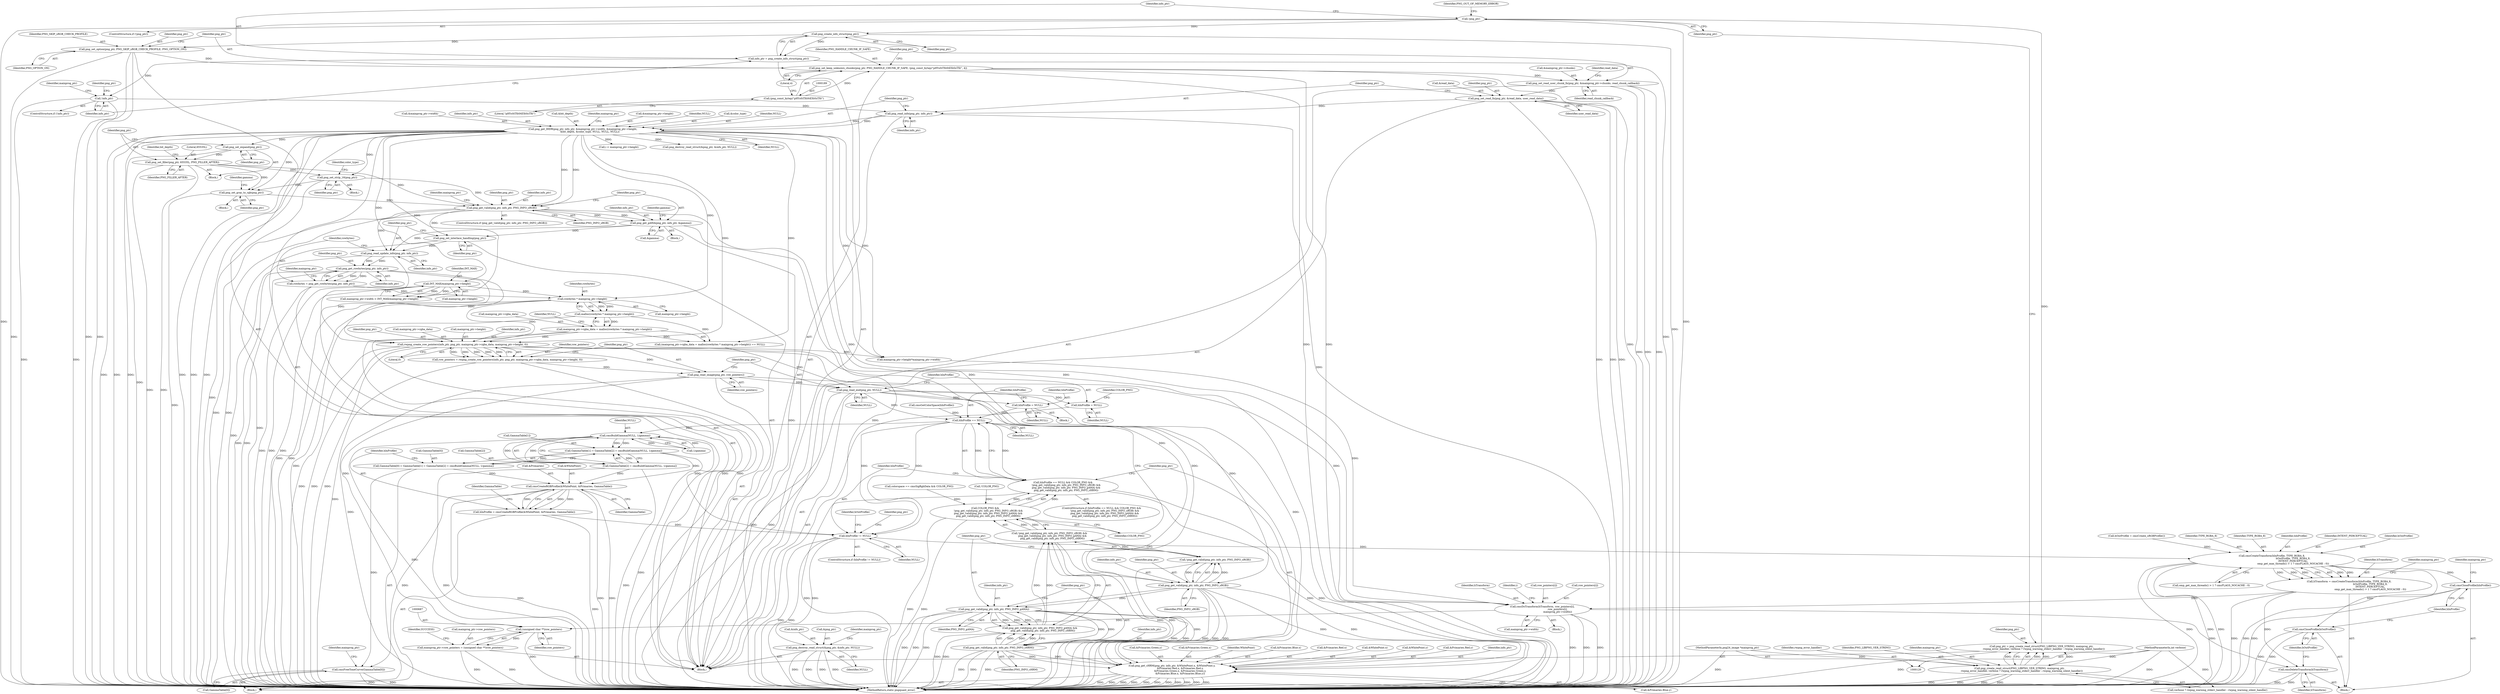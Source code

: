digraph "0_pngquant_b7c217680cda02dddced245d237ebe8c383be285@API" {
"1000392" [label="(Call,png_read_image(png_ptr, row_pointers))"];
"1000382" [label="(Call,rwpng_create_row_pointers(info_ptr, png_ptr, mainprog_ptr->rgba_data, mainprog_ptr->height, 0))"];
"1000351" [label="(Call,png_get_rowbytes(png_ptr, info_ptr))"];
"1000346" [label="(Call,png_read_update_info(png_ptr, info_ptr))"];
"1000344" [label="(Call,png_set_interlace_handling(png_ptr))"];
"1000279" [label="(Call,png_get_valid(png_ptr, info_ptr, PNG_INFO_sRGB))"];
"1000264" [label="(Call,png_set_strip_16(png_ptr))"];
"1000210" [label="(Call,png_get_IHDR(png_ptr, info_ptr, &mainprog_ptr->width, &mainprog_ptr->height,\n                  &bit_depth, &color_type, NULL, NULL, NULL))"];
"1000207" [label="(Call,png_read_info(png_ptr, info_ptr))"];
"1000202" [label="(Call,png_set_read_fn(png_ptr, &read_data, user_read_data))"];
"1000192" [label="(Call,png_set_read_user_chunk_fn(png_ptr, &mainprog_ptr->chunks, read_chunk_callback))"];
"1000185" [label="(Call,png_set_keep_unknown_chunks(png_ptr, PNG_HANDLE_CHUNK_IF_SAFE, (png_const_bytep)\"pHYs\0iTXt\0tEXt\0zTXt\", 4))"];
"1000181" [label="(Call,png_set_option(png_ptr, PNG_SKIP_sRGB_CHECK_PROFILE, PNG_OPTION_ON))"];
"1000154" [label="(Call,png_create_info_struct(png_ptr))"];
"1000147" [label="(Call,!png_ptr)"];
"1000136" [label="(Call,png_ptr = png_create_read_struct(PNG_LIBPNG_VER_STRING, mainprog_ptr,\n      rwpng_error_handler, verbose ? rwpng_warning_stderr_handler : rwpng_warning_silent_handler))"];
"1000138" [label="(Call,png_create_read_struct(PNG_LIBPNG_VER_STRING, mainprog_ptr,\n      rwpng_error_handler, verbose ? rwpng_warning_stderr_handler : rwpng_warning_silent_handler))"];
"1000122" [label="(MethodParameterIn,png24_image *mainprog_ptr)"];
"1000123" [label="(MethodParameterIn,int verbose)"];
"1000188" [label="(Call,(png_const_bytep)\"pHYs\0iTXt\0tEXt\0zTXt\")"];
"1000157" [label="(Call,!info_ptr)"];
"1000152" [label="(Call,info_ptr = png_create_info_struct(png_ptr))"];
"1000255" [label="(Call,png_set_filler(png_ptr, 65535L, PNG_FILLER_AFTER))"];
"1000253" [label="(Call,png_set_expand(png_ptr))"];
"1000272" [label="(Call,png_set_gray_to_rgb(png_ptr))"];
"1000296" [label="(Call,png_get_gAMA(png_ptr, info_ptr, &gamma))"];
"1000356" [label="(Call,mainprog_ptr->rgba_data = malloc(rowbytes * mainprog_ptr->height))"];
"1000360" [label="(Call,malloc(rowbytes * mainprog_ptr->height))"];
"1000361" [label="(Call,rowbytes * mainprog_ptr->height)"];
"1000349" [label="(Call,rowbytes = png_get_rowbytes(png_ptr, info_ptr))"];
"1000233" [label="(Call,INT_MAX/mainprog_ptr->height)"];
"1000380" [label="(Call,row_pointers = rwpng_create_row_pointers(info_ptr, png_ptr, mainprog_ptr->rgba_data, mainprog_ptr->height, 0))"];
"1000395" [label="(Call,png_read_end(png_ptr, NULL))"];
"1000401" [label="(Call,hInProfile = NULL)"];
"1000462" [label="(Call,hInProfile = NULL)"];
"1000467" [label="(Call,hInProfile == NULL)"];
"1000466" [label="(Call,hInProfile == NULL && COLOR_PNG &&\n        !png_get_valid(png_ptr, info_ptr, PNG_INFO_sRGB) &&\n        png_get_valid(png_ptr, info_ptr, PNG_INFO_gAMA) &&\n        png_get_valid(png_ptr, info_ptr, PNG_INFO_cHRM))"];
"1000573" [label="(Call,cmsBuildGamma(NULL, 1/gamma))"];
"1000565" [label="(Call,GammaTable[1] = GammaTable[2] = cmsBuildGamma(NULL, 1/gamma))"];
"1000561" [label="(Call,GammaTable[0] = GammaTable[1] = GammaTable[2] = cmsBuildGamma(NULL, 1/gamma))"];
"1000580" [label="(Call,cmsCreateRGBProfile(&WhitePoint, &Primaries, GammaTable))"];
"1000578" [label="(Call,hInProfile = cmsCreateRGBProfile(&WhitePoint, &Primaries, GammaTable))"];
"1000601" [label="(Call,hInProfile != NULL)"];
"1000612" [label="(Call,cmsCreateTransform(hInProfile, TYPE_RGBA_8,\n                                                      hOutProfile, TYPE_RGBA_8,\n                                                      INTENT_PERCEPTUAL,\n                                                      omp_get_max_threads() > 1 ? cmsFLAGS_NOCACHE : 0))"];
"1000610" [label="(Call,hTransform = cmsCreateTransform(hInProfile, TYPE_RGBA_8,\n                                                      hOutProfile, TYPE_RGBA_8,\n                                                      INTENT_PERCEPTUAL,\n                                                      omp_get_max_threads() > 1 ? cmsFLAGS_NOCACHE : 0))"];
"1000647" [label="(Call,cmsDoTransform(hTransform, row_pointers[i],\n                                       row_pointers[i],\n                                       mainprog_ptr->width))"];
"1000658" [label="(Call,cmsDeleteTransform(hTransform))"];
"1000686" [label="(Call,(unsigned char **)row_pointers)"];
"1000682" [label="(Call,mainprog_ptr->row_pointers = (unsigned char **)row_pointers)"];
"1000660" [label="(Call,cmsCloseProfile(hOutProfile))"];
"1000662" [label="(Call,cmsCloseProfile(hInProfile))"];
"1000669" [label="(Call,png_destroy_read_struct(&png_ptr, &info_ptr, NULL))"];
"1000586" [label="(Call,cmsFreeToneCurve(GammaTable[0]))"];
"1000569" [label="(Call,GammaTable[2] = cmsBuildGamma(NULL, 1/gamma))"];
"1000474" [label="(Call,png_get_valid(png_ptr, info_ptr, PNG_INFO_sRGB))"];
"1000473" [label="(Call,!png_get_valid(png_ptr, info_ptr, PNG_INFO_sRGB))"];
"1000472" [label="(Call,!png_get_valid(png_ptr, info_ptr, PNG_INFO_sRGB) &&\n        png_get_valid(png_ptr, info_ptr, PNG_INFO_gAMA) &&\n        png_get_valid(png_ptr, info_ptr, PNG_INFO_cHRM))"];
"1000470" [label="(Call,COLOR_PNG &&\n        !png_get_valid(png_ptr, info_ptr, PNG_INFO_sRGB) &&\n        png_get_valid(png_ptr, info_ptr, PNG_INFO_gAMA) &&\n        png_get_valid(png_ptr, info_ptr, PNG_INFO_cHRM))"];
"1000479" [label="(Call,png_get_valid(png_ptr, info_ptr, PNG_INFO_gAMA))"];
"1000478" [label="(Call,png_get_valid(png_ptr, info_ptr, PNG_INFO_gAMA) &&\n        png_get_valid(png_ptr, info_ptr, PNG_INFO_cHRM))"];
"1000483" [label="(Call,png_get_valid(png_ptr, info_ptr, PNG_INFO_cHRM))"];
"1000490" [label="(Call,png_get_cHRM(png_ptr, info_ptr, &WhitePoint.x, &WhitePoint.y,\n                     &Primaries.Red.x, &Primaries.Red.y,\n                     &Primaries.Green.x, &Primaries.Green.y,\n                     &Primaries.Blue.x, &Primaries.Blue.y))"];
"1000611" [label="(Identifier,hTransform)"];
"1000263" [label="(Block,)"];
"1000612" [label="(Call,cmsCreateTransform(hInProfile, TYPE_RGBA_8,\n                                                      hOutProfile, TYPE_RGBA_8,\n                                                      INTENT_PERCEPTUAL,\n                                                      omp_get_max_threads() > 1 ? cmsFLAGS_NOCACHE : 0))"];
"1000501" [label="(Call,&Primaries.Red.x)"];
"1000357" [label="(Call,mainprog_ptr->rgba_data)"];
"1000272" [label="(Call,png_set_gray_to_rgb(png_ptr))"];
"1000156" [label="(ControlStructure,if (!info_ptr))"];
"1000191" [label="(Literal,4)"];
"1000478" [label="(Call,png_get_valid(png_ptr, info_ptr, PNG_INFO_gAMA) &&\n        png_get_valid(png_ptr, info_ptr, PNG_INFO_cHRM))"];
"1000393" [label="(Identifier,png_ptr)"];
"1000645" [label="(Identifier,i)"];
"1000384" [label="(Identifier,png_ptr)"];
"1000392" [label="(Call,png_read_image(png_ptr, row_pointers))"];
"1000604" [label="(Block,)"];
"1000655" [label="(Call,mainprog_ptr->width)"];
"1000257" [label="(Literal,65535L)"];
"1000482" [label="(Identifier,PNG_INFO_gAMA)"];
"1000484" [label="(Identifier,png_ptr)"];
"1000686" [label="(Call,(unsigned char **)row_pointers)"];
"1000213" [label="(Call,&mainprog_ptr->width)"];
"1000280" [label="(Identifier,png_ptr)"];
"1000639" [label="(Call,i < mainprog_ptr->height)"];
"1000360" [label="(Call,malloc(rowbytes * mainprog_ptr->height))"];
"1000406" [label="(Identifier,COLOR_PNG)"];
"1000618" [label="(Call,omp_get_max_threads() > 1 ? cmsFLAGS_NOCACHE : 0)"];
"1000490" [label="(Call,png_get_cHRM(png_ptr, info_ptr, &WhitePoint.x, &WhitePoint.y,\n                     &Primaries.Red.x, &Primaries.Red.y,\n                     &Primaries.Green.x, &Primaries.Green.y,\n                     &Primaries.Blue.x, &Primaries.Blue.y))"];
"1000394" [label="(Identifier,row_pointers)"];
"1000682" [label="(Call,mainprog_ptr->row_pointers = (unsigned char **)row_pointers)"];
"1000297" [label="(Identifier,png_ptr)"];
"1000192" [label="(Call,png_set_read_user_chunk_fn(png_ptr, &mainprog_ptr->chunks, read_chunk_callback))"];
"1000229" [label="(Call,mainprog_ptr->width > INT_MAX/mainprog_ptr->height)"];
"1000691" [label="(MethodReturn,static pngquant_error)"];
"1000473" [label="(Call,!png_get_valid(png_ptr, info_ptr, PNG_INFO_sRGB))"];
"1000281" [label="(Identifier,info_ptr)"];
"1000154" [label="(Call,png_create_info_struct(png_ptr))"];
"1000610" [label="(Call,hTransform = cmsCreateTransform(hInProfile, TYPE_RGBA_8,\n                                                      hOutProfile, TYPE_RGBA_8,\n                                                      INTENT_PERCEPTUAL,\n                                                      omp_get_max_threads() > 1 ? cmsFLAGS_NOCACHE : 0))"];
"1000254" [label="(Identifier,png_ptr)"];
"1000345" [label="(Identifier,png_ptr)"];
"1000304" [label="(Identifier,gamma)"];
"1000391" [label="(Literal,0)"];
"1000396" [label="(Identifier,png_ptr)"];
"1000471" [label="(Identifier,COLOR_PNG)"];
"1000282" [label="(Identifier,PNG_INFO_sRGB)"];
"1000239" [label="(Call,png_destroy_read_struct(&png_ptr, &info_ptr, NULL))"];
"1000366" [label="(Identifier,NULL)"];
"1000278" [label="(ControlStructure,if (png_get_valid(png_ptr, info_ptr, PNG_INFO_sRGB)))"];
"1000614" [label="(Identifier,TYPE_RGBA_8)"];
"1000469" [label="(Identifier,NULL)"];
"1000666" [label="(Identifier,mainprog_ptr)"];
"1000349" [label="(Call,rowbytes = png_get_rowbytes(png_ptr, info_ptr))"];
"1000344" [label="(Call,png_set_interlace_handling(png_ptr))"];
"1000677" [label="(Identifier,mainprog_ptr)"];
"1000587" [label="(Call,GammaTable[0])"];
"1000186" [label="(Identifier,png_ptr)"];
"1000487" [label="(Block,)"];
"1000652" [label="(Call,row_pointers[i])"];
"1000485" [label="(Identifier,info_ptr)"];
"1000463" [label="(Identifier,hInProfile)"];
"1000147" [label="(Call,!png_ptr)"];
"1000663" [label="(Identifier,hInProfile)"];
"1000183" [label="(Identifier,PNG_SKIP_sRGB_CHECK_PROFILE)"];
"1000212" [label="(Identifier,info_ptr)"];
"1000356" [label="(Call,mainprog_ptr->rgba_data = malloc(rowbytes * mainprog_ptr->height))"];
"1000479" [label="(Call,png_get_valid(png_ptr, info_ptr, PNG_INFO_gAMA))"];
"1000380" [label="(Call,row_pointers = rwpng_create_row_pointers(info_ptr, png_ptr, mainprog_ptr->rgba_data, mainprog_ptr->height, 0))"];
"1000361" [label="(Call,rowbytes * mainprog_ptr->height)"];
"1000580" [label="(Call,cmsCreateRGBProfile(&WhitePoint, &Primaries, GammaTable))"];
"1000493" [label="(Call,&WhitePoint.x)"];
"1000123" [label="(MethodParameterIn,int verbose)"];
"1000570" [label="(Call,GammaTable[2])"];
"1000531" [label="(Call,&Primaries.Blue.y)"];
"1000185" [label="(Call,png_set_keep_unknown_chunks(png_ptr, PNG_HANDLE_CHUNK_IF_SAFE, (png_const_bytep)\"pHYs\0iTXt\0tEXt\0zTXt\", 4))"];
"1000613" [label="(Identifier,hInProfile)"];
"1000674" [label="(Identifier,NULL)"];
"1000497" [label="(Call,&WhitePoint.y)"];
"1000603" [label="(Identifier,NULL)"];
"1000382" [label="(Call,rwpng_create_row_pointers(info_ptr, png_ptr, mainprog_ptr->rgba_data, mainprog_ptr->height, 0))"];
"1000261" [label="(Identifier,bit_depth)"];
"1000649" [label="(Call,row_pointers[i])"];
"1000475" [label="(Identifier,png_ptr)"];
"1000142" [label="(Call,verbose ? rwpng_warning_stderr_handler : rwpng_warning_silent_handler)"];
"1000286" [label="(Identifier,mainprog_ptr)"];
"1000211" [label="(Identifier,png_ptr)"];
"1000203" [label="(Identifier,png_ptr)"];
"1000148" [label="(Identifier,png_ptr)"];
"1000647" [label="(Call,cmsDoTransform(hTransform, row_pointers[i],\n                                       row_pointers[i],\n                                       mainprog_ptr->width))"];
"1000170" [label="(Identifier,mainprog_ptr)"];
"1000660" [label="(Call,cmsCloseProfile(hOutProfile))"];
"1000140" [label="(Identifier,mainprog_ptr)"];
"1000574" [label="(Identifier,NULL)"];
"1000299" [label="(Call,&gamma)"];
"1000671" [label="(Identifier,png_ptr)"];
"1000464" [label="(Identifier,NULL)"];
"1000468" [label="(Identifier,hInProfile)"];
"1000669" [label="(Call,png_destroy_read_struct(&png_ptr, &info_ptr, NULL))"];
"1000569" [label="(Call,GammaTable[2] = cmsBuildGamma(NULL, 1/gamma))"];
"1000617" [label="(Identifier,INTENT_PERCEPTUAL)"];
"1000363" [label="(Call,mainprog_ptr->height)"];
"1000350" [label="(Identifier,rowbytes)"];
"1000184" [label="(Identifier,PNG_OPTION_ON)"];
"1000385" [label="(Call,mainprog_ptr->rgba_data)"];
"1000190" [label="(Literal,\"pHYs\0iTXt\0tEXt\0zTXt\")"];
"1000182" [label="(Identifier,png_ptr)"];
"1000381" [label="(Identifier,row_pointers)"];
"1000346" [label="(Call,png_read_update_info(png_ptr, info_ptr))"];
"1000141" [label="(Identifier,rwpng_error_handler)"];
"1000588" [label="(Identifier,GammaTable)"];
"1000233" [label="(Call,INT_MAX/mainprog_ptr->height)"];
"1000575" [label="(Call,1/gamma)"];
"1000151" [label="(Identifier,PNG_OUT_OF_MEMORY_ERROR)"];
"1000566" [label="(Call,GammaTable[1])"];
"1000221" [label="(Call,&bit_depth)"];
"1000139" [label="(Identifier,PNG_LIBPNG_VER_STRING)"];
"1000207" [label="(Call,png_read_info(png_ptr, info_ptr))"];
"1000235" [label="(Call,mainprog_ptr->height)"];
"1000421" [label="(Call,cmsGetColorSpace(hInProfile))"];
"1000298" [label="(Identifier,info_ptr)"];
"1000483" [label="(Call,png_get_valid(png_ptr, info_ptr, PNG_INFO_cHRM))"];
"1000231" [label="(Identifier,mainprog_ptr)"];
"1000474" [label="(Call,png_get_valid(png_ptr, info_ptr, PNG_INFO_sRGB))"];
"1000579" [label="(Identifier,hInProfile)"];
"1000662" [label="(Call,cmsCloseProfile(hInProfile))"];
"1000646" [label="(Block,)"];
"1000217" [label="(Call,&mainprog_ptr->height)"];
"1000507" [label="(Call,&Primaries.Red.y)"];
"1000157" [label="(Call,!info_ptr)"];
"1000403" [label="(Identifier,NULL)"];
"1000401" [label="(Call,hInProfile = NULL)"];
"1000138" [label="(Call,png_create_read_struct(PNG_LIBPNG_VER_STRING, mainprog_ptr,\n      rwpng_error_handler, verbose ? rwpng_warning_stderr_handler : rwpng_warning_silent_handler))"];
"1000470" [label="(Call,COLOR_PNG &&\n        !png_get_valid(png_ptr, info_ptr, PNG_INFO_sRGB) &&\n        png_get_valid(png_ptr, info_ptr, PNG_INFO_gAMA) &&\n        png_get_valid(png_ptr, info_ptr, PNG_INFO_cHRM))"];
"1000492" [label="(Identifier,info_ptr)"];
"1000295" [label="(Block,)"];
"1000352" [label="(Identifier,png_ptr)"];
"1000158" [label="(Identifier,info_ptr)"];
"1000615" [label="(Identifier,hOutProfile)"];
"1000225" [label="(Identifier,NULL)"];
"1000187" [label="(Identifier,PNG_HANDLE_CHUNK_IF_SAFE)"];
"1000690" [label="(Identifier,SUCCESS)"];
"1000201" [label="(Identifier,read_data)"];
"1000606" [label="(Call,hOutProfile = cmsCreate_sRGBProfile())"];
"1000688" [label="(Identifier,row_pointers)"];
"1000279" [label="(Call,png_get_valid(png_ptr, info_ptr, PNG_INFO_sRGB))"];
"1000424" [label="(Call,colorspace == cmsSigRgbData && COLOR_PNG)"];
"1000122" [label="(MethodParameterIn,png24_image *mainprog_ptr)"];
"1000481" [label="(Identifier,info_ptr)"];
"1000395" [label="(Call,png_read_end(png_ptr, NULL))"];
"1000565" [label="(Call,GammaTable[1] = GammaTable[2] = cmsBuildGamma(NULL, 1/gamma))"];
"1000628" [label="(Identifier,mainprog_ptr)"];
"1000209" [label="(Identifier,info_ptr)"];
"1000136" [label="(Call,png_ptr = png_create_read_struct(PNG_LIBPNG_VER_STRING, mainprog_ptr,\n      rwpng_error_handler, verbose ? rwpng_warning_stderr_handler : rwpng_warning_silent_handler))"];
"1000256" [label="(Identifier,png_ptr)"];
"1000296" [label="(Call,png_get_gAMA(png_ptr, info_ptr, &gamma))"];
"1000480" [label="(Identifier,png_ptr)"];
"1000648" [label="(Identifier,hTransform)"];
"1000188" [label="(Call,(png_const_bytep)\"pHYs\0iTXt\0tEXt\0zTXt\")"];
"1000358" [label="(Identifier,mainprog_ptr)"];
"1000181" [label="(Call,png_set_option(png_ptr, PNG_SKIP_sRGB_CHECK_PROFILE, PNG_OPTION_ON))"];
"1000264" [label="(Call,png_set_strip_16(png_ptr))"];
"1000348" [label="(Identifier,info_ptr)"];
"1000472" [label="(Call,!png_get_valid(png_ptr, info_ptr, PNG_INFO_sRGB) &&\n        png_get_valid(png_ptr, info_ptr, PNG_INFO_gAMA) &&\n        png_get_valid(png_ptr, info_ptr, PNG_INFO_cHRM))"];
"1000661" [label="(Identifier,hOutProfile)"];
"1000206" [label="(Identifier,user_read_data)"];
"1000585" [label="(Identifier,GammaTable)"];
"1000583" [label="(Call,&Primaries)"];
"1000600" [label="(ControlStructure,if (hInProfile != NULL))"];
"1000466" [label="(Call,hInProfile == NULL && COLOR_PNG &&\n        !png_get_valid(png_ptr, info_ptr, PNG_INFO_sRGB) &&\n        png_get_valid(png_ptr, info_ptr, PNG_INFO_gAMA) &&\n        png_get_valid(png_ptr, info_ptr, PNG_INFO_cHRM))"];
"1000477" [label="(Identifier,PNG_INFO_sRGB)"];
"1000519" [label="(Call,&Primaries.Green.y)"];
"1000467" [label="(Call,hInProfile == NULL)"];
"1000153" [label="(Identifier,info_ptr)"];
"1000626" [label="(Call,mainprog_ptr->height*mainprog_ptr->width)"];
"1000581" [label="(Call,&WhitePoint)"];
"1000223" [label="(Call,&color_type)"];
"1000253" [label="(Call,png_set_expand(png_ptr))"];
"1000586" [label="(Call,cmsFreeToneCurve(GammaTable[0]))"];
"1000513" [label="(Call,&Primaries.Green.x)"];
"1000351" [label="(Call,png_get_rowbytes(png_ptr, info_ptr))"];
"1000137" [label="(Identifier,png_ptr)"];
"1000578" [label="(Call,hInProfile = cmsCreateRGBProfile(&WhitePoint, &Primaries, GammaTable))"];
"1000234" [label="(Identifier,INT_MAX)"];
"1000124" [label="(Block,)"];
"1000202" [label="(Call,png_set_read_fn(png_ptr, &read_data, user_read_data))"];
"1000388" [label="(Call,mainprog_ptr->height)"];
"1000592" [label="(Identifier,mainprog_ptr)"];
"1000476" [label="(Identifier,info_ptr)"];
"1000486" [label="(Identifier,PNG_INFO_cHRM)"];
"1000683" [label="(Call,mainprog_ptr->row_pointers)"];
"1000198" [label="(Identifier,read_chunk_callback)"];
"1000601" [label="(Call,hInProfile != NULL)"];
"1000491" [label="(Identifier,png_ptr)"];
"1000397" [label="(Identifier,NULL)"];
"1000269" [label="(Identifier,color_type)"];
"1000273" [label="(Identifier,png_ptr)"];
"1000146" [label="(ControlStructure,if (!png_ptr))"];
"1000539" [label="(Identifier,WhitePoint)"];
"1000607" [label="(Identifier,hOutProfile)"];
"1000265" [label="(Identifier,png_ptr)"];
"1000162" [label="(Identifier,png_ptr)"];
"1000155" [label="(Identifier,png_ptr)"];
"1000562" [label="(Call,GammaTable[0])"];
"1000194" [label="(Call,&mainprog_ptr->chunks)"];
"1000271" [label="(Block,)"];
"1000465" [label="(ControlStructure,if (hInProfile == NULL && COLOR_PNG &&\n        !png_get_valid(png_ptr, info_ptr, PNG_INFO_sRGB) &&\n        png_get_valid(png_ptr, info_ptr, PNG_INFO_gAMA) &&\n        png_get_valid(png_ptr, info_ptr, PNG_INFO_cHRM)))"];
"1000204" [label="(Call,&read_data)"];
"1000447" [label="(Call,!COLOR_PNG)"];
"1000616" [label="(Identifier,TYPE_RGBA_8)"];
"1000672" [label="(Call,&info_ptr)"];
"1000402" [label="(Identifier,hInProfile)"];
"1000525" [label="(Call,&Primaries.Blue.x)"];
"1000383" [label="(Identifier,info_ptr)"];
"1000602" [label="(Identifier,hInProfile)"];
"1000670" [label="(Call,&png_ptr)"];
"1000210" [label="(Call,png_get_IHDR(png_ptr, info_ptr, &mainprog_ptr->width, &mainprog_ptr->height,\n                  &bit_depth, &color_type, NULL, NULL, NULL))"];
"1000258" [label="(Identifier,PNG_FILLER_AFTER)"];
"1000658" [label="(Call,cmsDeleteTransform(hTransform))"];
"1000462" [label="(Call,hInProfile = NULL)"];
"1000208" [label="(Identifier,png_ptr)"];
"1000347" [label="(Identifier,png_ptr)"];
"1000227" [label="(Identifier,NULL)"];
"1000573" [label="(Call,cmsBuildGamma(NULL, 1/gamma))"];
"1000355" [label="(Call,(mainprog_ptr->rgba_data = malloc(rowbytes * mainprog_ptr->height)) == NULL)"];
"1000193" [label="(Identifier,png_ptr)"];
"1000152" [label="(Call,info_ptr = png_create_info_struct(png_ptr))"];
"1000252" [label="(Block,)"];
"1000561" [label="(Call,GammaTable[0] = GammaTable[1] = GammaTable[2] = cmsBuildGamma(NULL, 1/gamma))"];
"1000353" [label="(Identifier,info_ptr)"];
"1000276" [label="(Identifier,gamma)"];
"1000226" [label="(Identifier,NULL)"];
"1000362" [label="(Identifier,rowbytes)"];
"1000441" [label="(Block,)"];
"1000659" [label="(Identifier,hTransform)"];
"1000255" [label="(Call,png_set_filler(png_ptr, 65535L, PNG_FILLER_AFTER))"];
"1000392" -> "1000124"  [label="AST: "];
"1000392" -> "1000394"  [label="CFG: "];
"1000393" -> "1000392"  [label="AST: "];
"1000394" -> "1000392"  [label="AST: "];
"1000396" -> "1000392"  [label="CFG: "];
"1000392" -> "1000691"  [label="DDG: "];
"1000382" -> "1000392"  [label="DDG: "];
"1000380" -> "1000392"  [label="DDG: "];
"1000392" -> "1000395"  [label="DDG: "];
"1000392" -> "1000647"  [label="DDG: "];
"1000392" -> "1000686"  [label="DDG: "];
"1000382" -> "1000380"  [label="AST: "];
"1000382" -> "1000391"  [label="CFG: "];
"1000383" -> "1000382"  [label="AST: "];
"1000384" -> "1000382"  [label="AST: "];
"1000385" -> "1000382"  [label="AST: "];
"1000388" -> "1000382"  [label="AST: "];
"1000391" -> "1000382"  [label="AST: "];
"1000380" -> "1000382"  [label="CFG: "];
"1000382" -> "1000691"  [label="DDG: "];
"1000382" -> "1000691"  [label="DDG: "];
"1000382" -> "1000691"  [label="DDG: "];
"1000382" -> "1000380"  [label="DDG: "];
"1000382" -> "1000380"  [label="DDG: "];
"1000382" -> "1000380"  [label="DDG: "];
"1000382" -> "1000380"  [label="DDG: "];
"1000382" -> "1000380"  [label="DDG: "];
"1000351" -> "1000382"  [label="DDG: "];
"1000351" -> "1000382"  [label="DDG: "];
"1000356" -> "1000382"  [label="DDG: "];
"1000210" -> "1000382"  [label="DDG: "];
"1000361" -> "1000382"  [label="DDG: "];
"1000382" -> "1000474"  [label="DDG: "];
"1000382" -> "1000490"  [label="DDG: "];
"1000382" -> "1000626"  [label="DDG: "];
"1000351" -> "1000349"  [label="AST: "];
"1000351" -> "1000353"  [label="CFG: "];
"1000352" -> "1000351"  [label="AST: "];
"1000353" -> "1000351"  [label="AST: "];
"1000349" -> "1000351"  [label="CFG: "];
"1000351" -> "1000691"  [label="DDG: "];
"1000351" -> "1000691"  [label="DDG: "];
"1000351" -> "1000349"  [label="DDG: "];
"1000351" -> "1000349"  [label="DDG: "];
"1000346" -> "1000351"  [label="DDG: "];
"1000346" -> "1000351"  [label="DDG: "];
"1000346" -> "1000124"  [label="AST: "];
"1000346" -> "1000348"  [label="CFG: "];
"1000347" -> "1000346"  [label="AST: "];
"1000348" -> "1000346"  [label="AST: "];
"1000350" -> "1000346"  [label="CFG: "];
"1000346" -> "1000691"  [label="DDG: "];
"1000344" -> "1000346"  [label="DDG: "];
"1000296" -> "1000346"  [label="DDG: "];
"1000279" -> "1000346"  [label="DDG: "];
"1000344" -> "1000124"  [label="AST: "];
"1000344" -> "1000345"  [label="CFG: "];
"1000345" -> "1000344"  [label="AST: "];
"1000347" -> "1000344"  [label="CFG: "];
"1000344" -> "1000691"  [label="DDG: "];
"1000279" -> "1000344"  [label="DDG: "];
"1000296" -> "1000344"  [label="DDG: "];
"1000279" -> "1000278"  [label="AST: "];
"1000279" -> "1000282"  [label="CFG: "];
"1000280" -> "1000279"  [label="AST: "];
"1000281" -> "1000279"  [label="AST: "];
"1000282" -> "1000279"  [label="AST: "];
"1000286" -> "1000279"  [label="CFG: "];
"1000297" -> "1000279"  [label="CFG: "];
"1000279" -> "1000691"  [label="DDG: "];
"1000279" -> "1000691"  [label="DDG: "];
"1000264" -> "1000279"  [label="DDG: "];
"1000272" -> "1000279"  [label="DDG: "];
"1000210" -> "1000279"  [label="DDG: "];
"1000210" -> "1000279"  [label="DDG: "];
"1000255" -> "1000279"  [label="DDG: "];
"1000279" -> "1000296"  [label="DDG: "];
"1000279" -> "1000296"  [label="DDG: "];
"1000279" -> "1000474"  [label="DDG: "];
"1000264" -> "1000263"  [label="AST: "];
"1000264" -> "1000265"  [label="CFG: "];
"1000265" -> "1000264"  [label="AST: "];
"1000269" -> "1000264"  [label="CFG: "];
"1000264" -> "1000691"  [label="DDG: "];
"1000210" -> "1000264"  [label="DDG: "];
"1000255" -> "1000264"  [label="DDG: "];
"1000264" -> "1000272"  [label="DDG: "];
"1000210" -> "1000124"  [label="AST: "];
"1000210" -> "1000227"  [label="CFG: "];
"1000211" -> "1000210"  [label="AST: "];
"1000212" -> "1000210"  [label="AST: "];
"1000213" -> "1000210"  [label="AST: "];
"1000217" -> "1000210"  [label="AST: "];
"1000221" -> "1000210"  [label="AST: "];
"1000223" -> "1000210"  [label="AST: "];
"1000225" -> "1000210"  [label="AST: "];
"1000226" -> "1000210"  [label="AST: "];
"1000227" -> "1000210"  [label="AST: "];
"1000231" -> "1000210"  [label="CFG: "];
"1000210" -> "1000691"  [label="DDG: "];
"1000210" -> "1000691"  [label="DDG: "];
"1000210" -> "1000691"  [label="DDG: "];
"1000210" -> "1000691"  [label="DDG: "];
"1000210" -> "1000691"  [label="DDG: "];
"1000210" -> "1000691"  [label="DDG: "];
"1000210" -> "1000691"  [label="DDG: "];
"1000207" -> "1000210"  [label="DDG: "];
"1000207" -> "1000210"  [label="DDG: "];
"1000210" -> "1000229"  [label="DDG: "];
"1000210" -> "1000233"  [label="DDG: "];
"1000210" -> "1000239"  [label="DDG: "];
"1000210" -> "1000253"  [label="DDG: "];
"1000210" -> "1000272"  [label="DDG: "];
"1000210" -> "1000361"  [label="DDG: "];
"1000210" -> "1000355"  [label="DDG: "];
"1000210" -> "1000626"  [label="DDG: "];
"1000210" -> "1000626"  [label="DDG: "];
"1000210" -> "1000639"  [label="DDG: "];
"1000210" -> "1000647"  [label="DDG: "];
"1000207" -> "1000124"  [label="AST: "];
"1000207" -> "1000209"  [label="CFG: "];
"1000208" -> "1000207"  [label="AST: "];
"1000209" -> "1000207"  [label="AST: "];
"1000211" -> "1000207"  [label="CFG: "];
"1000207" -> "1000691"  [label="DDG: "];
"1000202" -> "1000207"  [label="DDG: "];
"1000157" -> "1000207"  [label="DDG: "];
"1000202" -> "1000124"  [label="AST: "];
"1000202" -> "1000206"  [label="CFG: "];
"1000203" -> "1000202"  [label="AST: "];
"1000204" -> "1000202"  [label="AST: "];
"1000206" -> "1000202"  [label="AST: "];
"1000208" -> "1000202"  [label="CFG: "];
"1000202" -> "1000691"  [label="DDG: "];
"1000202" -> "1000691"  [label="DDG: "];
"1000202" -> "1000691"  [label="DDG: "];
"1000192" -> "1000202"  [label="DDG: "];
"1000192" -> "1000124"  [label="AST: "];
"1000192" -> "1000198"  [label="CFG: "];
"1000193" -> "1000192"  [label="AST: "];
"1000194" -> "1000192"  [label="AST: "];
"1000198" -> "1000192"  [label="AST: "];
"1000201" -> "1000192"  [label="CFG: "];
"1000192" -> "1000691"  [label="DDG: "];
"1000192" -> "1000691"  [label="DDG: "];
"1000192" -> "1000691"  [label="DDG: "];
"1000185" -> "1000192"  [label="DDG: "];
"1000185" -> "1000124"  [label="AST: "];
"1000185" -> "1000191"  [label="CFG: "];
"1000186" -> "1000185"  [label="AST: "];
"1000187" -> "1000185"  [label="AST: "];
"1000188" -> "1000185"  [label="AST: "];
"1000191" -> "1000185"  [label="AST: "];
"1000193" -> "1000185"  [label="CFG: "];
"1000185" -> "1000691"  [label="DDG: "];
"1000185" -> "1000691"  [label="DDG: "];
"1000185" -> "1000691"  [label="DDG: "];
"1000181" -> "1000185"  [label="DDG: "];
"1000188" -> "1000185"  [label="DDG: "];
"1000181" -> "1000124"  [label="AST: "];
"1000181" -> "1000184"  [label="CFG: "];
"1000182" -> "1000181"  [label="AST: "];
"1000183" -> "1000181"  [label="AST: "];
"1000184" -> "1000181"  [label="AST: "];
"1000186" -> "1000181"  [label="CFG: "];
"1000181" -> "1000691"  [label="DDG: "];
"1000181" -> "1000691"  [label="DDG: "];
"1000181" -> "1000691"  [label="DDG: "];
"1000154" -> "1000181"  [label="DDG: "];
"1000154" -> "1000152"  [label="AST: "];
"1000154" -> "1000155"  [label="CFG: "];
"1000155" -> "1000154"  [label="AST: "];
"1000152" -> "1000154"  [label="CFG: "];
"1000154" -> "1000691"  [label="DDG: "];
"1000154" -> "1000152"  [label="DDG: "];
"1000147" -> "1000154"  [label="DDG: "];
"1000147" -> "1000146"  [label="AST: "];
"1000147" -> "1000148"  [label="CFG: "];
"1000148" -> "1000147"  [label="AST: "];
"1000151" -> "1000147"  [label="CFG: "];
"1000153" -> "1000147"  [label="CFG: "];
"1000147" -> "1000691"  [label="DDG: "];
"1000147" -> "1000691"  [label="DDG: "];
"1000136" -> "1000147"  [label="DDG: "];
"1000136" -> "1000124"  [label="AST: "];
"1000136" -> "1000138"  [label="CFG: "];
"1000137" -> "1000136"  [label="AST: "];
"1000138" -> "1000136"  [label="AST: "];
"1000148" -> "1000136"  [label="CFG: "];
"1000136" -> "1000691"  [label="DDG: "];
"1000138" -> "1000136"  [label="DDG: "];
"1000138" -> "1000136"  [label="DDG: "];
"1000138" -> "1000136"  [label="DDG: "];
"1000138" -> "1000136"  [label="DDG: "];
"1000138" -> "1000142"  [label="CFG: "];
"1000139" -> "1000138"  [label="AST: "];
"1000140" -> "1000138"  [label="AST: "];
"1000141" -> "1000138"  [label="AST: "];
"1000142" -> "1000138"  [label="AST: "];
"1000138" -> "1000691"  [label="DDG: "];
"1000138" -> "1000691"  [label="DDG: "];
"1000138" -> "1000691"  [label="DDG: "];
"1000138" -> "1000691"  [label="DDG: "];
"1000122" -> "1000138"  [label="DDG: "];
"1000123" -> "1000138"  [label="DDG: "];
"1000122" -> "1000120"  [label="AST: "];
"1000122" -> "1000691"  [label="DDG: "];
"1000123" -> "1000120"  [label="AST: "];
"1000123" -> "1000691"  [label="DDG: "];
"1000123" -> "1000142"  [label="DDG: "];
"1000188" -> "1000190"  [label="CFG: "];
"1000189" -> "1000188"  [label="AST: "];
"1000190" -> "1000188"  [label="AST: "];
"1000191" -> "1000188"  [label="CFG: "];
"1000157" -> "1000156"  [label="AST: "];
"1000157" -> "1000158"  [label="CFG: "];
"1000158" -> "1000157"  [label="AST: "];
"1000162" -> "1000157"  [label="CFG: "];
"1000170" -> "1000157"  [label="CFG: "];
"1000157" -> "1000691"  [label="DDG: "];
"1000157" -> "1000691"  [label="DDG: "];
"1000152" -> "1000157"  [label="DDG: "];
"1000152" -> "1000124"  [label="AST: "];
"1000153" -> "1000152"  [label="AST: "];
"1000158" -> "1000152"  [label="CFG: "];
"1000152" -> "1000691"  [label="DDG: "];
"1000255" -> "1000252"  [label="AST: "];
"1000255" -> "1000258"  [label="CFG: "];
"1000256" -> "1000255"  [label="AST: "];
"1000257" -> "1000255"  [label="AST: "];
"1000258" -> "1000255"  [label="AST: "];
"1000261" -> "1000255"  [label="CFG: "];
"1000255" -> "1000691"  [label="DDG: "];
"1000255" -> "1000691"  [label="DDG: "];
"1000253" -> "1000255"  [label="DDG: "];
"1000255" -> "1000272"  [label="DDG: "];
"1000253" -> "1000252"  [label="AST: "];
"1000253" -> "1000254"  [label="CFG: "];
"1000254" -> "1000253"  [label="AST: "];
"1000256" -> "1000253"  [label="CFG: "];
"1000253" -> "1000691"  [label="DDG: "];
"1000272" -> "1000271"  [label="AST: "];
"1000272" -> "1000273"  [label="CFG: "];
"1000273" -> "1000272"  [label="AST: "];
"1000276" -> "1000272"  [label="CFG: "];
"1000272" -> "1000691"  [label="DDG: "];
"1000296" -> "1000295"  [label="AST: "];
"1000296" -> "1000299"  [label="CFG: "];
"1000297" -> "1000296"  [label="AST: "];
"1000298" -> "1000296"  [label="AST: "];
"1000299" -> "1000296"  [label="AST: "];
"1000304" -> "1000296"  [label="CFG: "];
"1000296" -> "1000691"  [label="DDG: "];
"1000296" -> "1000691"  [label="DDG: "];
"1000356" -> "1000355"  [label="AST: "];
"1000356" -> "1000360"  [label="CFG: "];
"1000357" -> "1000356"  [label="AST: "];
"1000360" -> "1000356"  [label="AST: "];
"1000366" -> "1000356"  [label="CFG: "];
"1000356" -> "1000691"  [label="DDG: "];
"1000356" -> "1000691"  [label="DDG: "];
"1000356" -> "1000355"  [label="DDG: "];
"1000360" -> "1000356"  [label="DDG: "];
"1000360" -> "1000361"  [label="CFG: "];
"1000361" -> "1000360"  [label="AST: "];
"1000360" -> "1000691"  [label="DDG: "];
"1000360" -> "1000355"  [label="DDG: "];
"1000361" -> "1000360"  [label="DDG: "];
"1000361" -> "1000360"  [label="DDG: "];
"1000361" -> "1000363"  [label="CFG: "];
"1000362" -> "1000361"  [label="AST: "];
"1000363" -> "1000361"  [label="AST: "];
"1000361" -> "1000691"  [label="DDG: "];
"1000361" -> "1000691"  [label="DDG: "];
"1000349" -> "1000361"  [label="DDG: "];
"1000233" -> "1000361"  [label="DDG: "];
"1000349" -> "1000124"  [label="AST: "];
"1000350" -> "1000349"  [label="AST: "];
"1000358" -> "1000349"  [label="CFG: "];
"1000349" -> "1000691"  [label="DDG: "];
"1000233" -> "1000229"  [label="AST: "];
"1000233" -> "1000235"  [label="CFG: "];
"1000234" -> "1000233"  [label="AST: "];
"1000235" -> "1000233"  [label="AST: "];
"1000229" -> "1000233"  [label="CFG: "];
"1000233" -> "1000691"  [label="DDG: "];
"1000233" -> "1000691"  [label="DDG: "];
"1000233" -> "1000229"  [label="DDG: "];
"1000233" -> "1000229"  [label="DDG: "];
"1000380" -> "1000124"  [label="AST: "];
"1000381" -> "1000380"  [label="AST: "];
"1000393" -> "1000380"  [label="CFG: "];
"1000380" -> "1000691"  [label="DDG: "];
"1000395" -> "1000124"  [label="AST: "];
"1000395" -> "1000397"  [label="CFG: "];
"1000396" -> "1000395"  [label="AST: "];
"1000397" -> "1000395"  [label="AST: "];
"1000402" -> "1000395"  [label="CFG: "];
"1000395" -> "1000691"  [label="DDG: "];
"1000395" -> "1000691"  [label="DDG: "];
"1000355" -> "1000395"  [label="DDG: "];
"1000395" -> "1000401"  [label="DDG: "];
"1000395" -> "1000462"  [label="DDG: "];
"1000395" -> "1000467"  [label="DDG: "];
"1000395" -> "1000474"  [label="DDG: "];
"1000395" -> "1000490"  [label="DDG: "];
"1000401" -> "1000124"  [label="AST: "];
"1000401" -> "1000403"  [label="CFG: "];
"1000402" -> "1000401"  [label="AST: "];
"1000403" -> "1000401"  [label="AST: "];
"1000406" -> "1000401"  [label="CFG: "];
"1000462" -> "1000441"  [label="AST: "];
"1000462" -> "1000464"  [label="CFG: "];
"1000463" -> "1000462"  [label="AST: "];
"1000464" -> "1000462"  [label="AST: "];
"1000468" -> "1000462"  [label="CFG: "];
"1000462" -> "1000467"  [label="DDG: "];
"1000467" -> "1000466"  [label="AST: "];
"1000467" -> "1000469"  [label="CFG: "];
"1000468" -> "1000467"  [label="AST: "];
"1000469" -> "1000467"  [label="AST: "];
"1000471" -> "1000467"  [label="CFG: "];
"1000466" -> "1000467"  [label="CFG: "];
"1000467" -> "1000466"  [label="DDG: "];
"1000467" -> "1000466"  [label="DDG: "];
"1000421" -> "1000467"  [label="DDG: "];
"1000467" -> "1000573"  [label="DDG: "];
"1000467" -> "1000601"  [label="DDG: "];
"1000467" -> "1000601"  [label="DDG: "];
"1000466" -> "1000465"  [label="AST: "];
"1000466" -> "1000470"  [label="CFG: "];
"1000470" -> "1000466"  [label="AST: "];
"1000491" -> "1000466"  [label="CFG: "];
"1000602" -> "1000466"  [label="CFG: "];
"1000466" -> "1000691"  [label="DDG: "];
"1000466" -> "1000691"  [label="DDG: "];
"1000466" -> "1000691"  [label="DDG: "];
"1000470" -> "1000466"  [label="DDG: "];
"1000470" -> "1000466"  [label="DDG: "];
"1000573" -> "1000569"  [label="AST: "];
"1000573" -> "1000575"  [label="CFG: "];
"1000574" -> "1000573"  [label="AST: "];
"1000575" -> "1000573"  [label="AST: "];
"1000569" -> "1000573"  [label="CFG: "];
"1000573" -> "1000691"  [label="DDG: "];
"1000573" -> "1000565"  [label="DDG: "];
"1000573" -> "1000565"  [label="DDG: "];
"1000573" -> "1000569"  [label="DDG: "];
"1000573" -> "1000569"  [label="DDG: "];
"1000575" -> "1000573"  [label="DDG: "];
"1000575" -> "1000573"  [label="DDG: "];
"1000573" -> "1000601"  [label="DDG: "];
"1000565" -> "1000561"  [label="AST: "];
"1000565" -> "1000569"  [label="CFG: "];
"1000566" -> "1000565"  [label="AST: "];
"1000569" -> "1000565"  [label="AST: "];
"1000561" -> "1000565"  [label="CFG: "];
"1000565" -> "1000691"  [label="DDG: "];
"1000565" -> "1000561"  [label="DDG: "];
"1000569" -> "1000565"  [label="DDG: "];
"1000565" -> "1000580"  [label="DDG: "];
"1000561" -> "1000487"  [label="AST: "];
"1000562" -> "1000561"  [label="AST: "];
"1000579" -> "1000561"  [label="CFG: "];
"1000561" -> "1000580"  [label="DDG: "];
"1000561" -> "1000586"  [label="DDG: "];
"1000580" -> "1000578"  [label="AST: "];
"1000580" -> "1000585"  [label="CFG: "];
"1000581" -> "1000580"  [label="AST: "];
"1000583" -> "1000580"  [label="AST: "];
"1000585" -> "1000580"  [label="AST: "];
"1000578" -> "1000580"  [label="CFG: "];
"1000580" -> "1000691"  [label="DDG: "];
"1000580" -> "1000691"  [label="DDG: "];
"1000580" -> "1000691"  [label="DDG: "];
"1000580" -> "1000578"  [label="DDG: "];
"1000580" -> "1000578"  [label="DDG: "];
"1000580" -> "1000578"  [label="DDG: "];
"1000569" -> "1000580"  [label="DDG: "];
"1000580" -> "1000586"  [label="DDG: "];
"1000578" -> "1000487"  [label="AST: "];
"1000579" -> "1000578"  [label="AST: "];
"1000588" -> "1000578"  [label="CFG: "];
"1000578" -> "1000691"  [label="DDG: "];
"1000578" -> "1000601"  [label="DDG: "];
"1000601" -> "1000600"  [label="AST: "];
"1000601" -> "1000603"  [label="CFG: "];
"1000602" -> "1000601"  [label="AST: "];
"1000603" -> "1000601"  [label="AST: "];
"1000607" -> "1000601"  [label="CFG: "];
"1000671" -> "1000601"  [label="CFG: "];
"1000601" -> "1000691"  [label="DDG: "];
"1000601" -> "1000691"  [label="DDG: "];
"1000601" -> "1000612"  [label="DDG: "];
"1000601" -> "1000669"  [label="DDG: "];
"1000612" -> "1000610"  [label="AST: "];
"1000612" -> "1000618"  [label="CFG: "];
"1000613" -> "1000612"  [label="AST: "];
"1000614" -> "1000612"  [label="AST: "];
"1000615" -> "1000612"  [label="AST: "];
"1000616" -> "1000612"  [label="AST: "];
"1000617" -> "1000612"  [label="AST: "];
"1000618" -> "1000612"  [label="AST: "];
"1000610" -> "1000612"  [label="CFG: "];
"1000612" -> "1000691"  [label="DDG: "];
"1000612" -> "1000691"  [label="DDG: "];
"1000612" -> "1000691"  [label="DDG: "];
"1000612" -> "1000610"  [label="DDG: "];
"1000612" -> "1000610"  [label="DDG: "];
"1000612" -> "1000610"  [label="DDG: "];
"1000612" -> "1000610"  [label="DDG: "];
"1000612" -> "1000610"  [label="DDG: "];
"1000606" -> "1000612"  [label="DDG: "];
"1000612" -> "1000660"  [label="DDG: "];
"1000612" -> "1000662"  [label="DDG: "];
"1000610" -> "1000604"  [label="AST: "];
"1000611" -> "1000610"  [label="AST: "];
"1000628" -> "1000610"  [label="CFG: "];
"1000610" -> "1000691"  [label="DDG: "];
"1000610" -> "1000647"  [label="DDG: "];
"1000610" -> "1000658"  [label="DDG: "];
"1000647" -> "1000646"  [label="AST: "];
"1000647" -> "1000655"  [label="CFG: "];
"1000648" -> "1000647"  [label="AST: "];
"1000649" -> "1000647"  [label="AST: "];
"1000652" -> "1000647"  [label="AST: "];
"1000655" -> "1000647"  [label="AST: "];
"1000645" -> "1000647"  [label="CFG: "];
"1000647" -> "1000691"  [label="DDG: "];
"1000647" -> "1000691"  [label="DDG: "];
"1000647" -> "1000691"  [label="DDG: "];
"1000626" -> "1000647"  [label="DDG: "];
"1000647" -> "1000658"  [label="DDG: "];
"1000647" -> "1000686"  [label="DDG: "];
"1000658" -> "1000604"  [label="AST: "];
"1000658" -> "1000659"  [label="CFG: "];
"1000659" -> "1000658"  [label="AST: "];
"1000661" -> "1000658"  [label="CFG: "];
"1000658" -> "1000691"  [label="DDG: "];
"1000658" -> "1000691"  [label="DDG: "];
"1000686" -> "1000682"  [label="AST: "];
"1000686" -> "1000688"  [label="CFG: "];
"1000687" -> "1000686"  [label="AST: "];
"1000688" -> "1000686"  [label="AST: "];
"1000682" -> "1000686"  [label="CFG: "];
"1000686" -> "1000691"  [label="DDG: "];
"1000686" -> "1000682"  [label="DDG: "];
"1000682" -> "1000124"  [label="AST: "];
"1000683" -> "1000682"  [label="AST: "];
"1000690" -> "1000682"  [label="CFG: "];
"1000682" -> "1000691"  [label="DDG: "];
"1000682" -> "1000691"  [label="DDG: "];
"1000660" -> "1000604"  [label="AST: "];
"1000660" -> "1000661"  [label="CFG: "];
"1000661" -> "1000660"  [label="AST: "];
"1000663" -> "1000660"  [label="CFG: "];
"1000660" -> "1000691"  [label="DDG: "];
"1000660" -> "1000691"  [label="DDG: "];
"1000662" -> "1000604"  [label="AST: "];
"1000662" -> "1000663"  [label="CFG: "];
"1000663" -> "1000662"  [label="AST: "];
"1000666" -> "1000662"  [label="CFG: "];
"1000662" -> "1000691"  [label="DDG: "];
"1000662" -> "1000691"  [label="DDG: "];
"1000669" -> "1000124"  [label="AST: "];
"1000669" -> "1000674"  [label="CFG: "];
"1000670" -> "1000669"  [label="AST: "];
"1000672" -> "1000669"  [label="AST: "];
"1000674" -> "1000669"  [label="AST: "];
"1000677" -> "1000669"  [label="CFG: "];
"1000669" -> "1000691"  [label="DDG: "];
"1000669" -> "1000691"  [label="DDG: "];
"1000669" -> "1000691"  [label="DDG: "];
"1000669" -> "1000691"  [label="DDG: "];
"1000586" -> "1000487"  [label="AST: "];
"1000586" -> "1000587"  [label="CFG: "];
"1000587" -> "1000586"  [label="AST: "];
"1000592" -> "1000586"  [label="CFG: "];
"1000586" -> "1000691"  [label="DDG: "];
"1000586" -> "1000691"  [label="DDG: "];
"1000570" -> "1000569"  [label="AST: "];
"1000569" -> "1000691"  [label="DDG: "];
"1000569" -> "1000691"  [label="DDG: "];
"1000474" -> "1000473"  [label="AST: "];
"1000474" -> "1000477"  [label="CFG: "];
"1000475" -> "1000474"  [label="AST: "];
"1000476" -> "1000474"  [label="AST: "];
"1000477" -> "1000474"  [label="AST: "];
"1000473" -> "1000474"  [label="CFG: "];
"1000474" -> "1000691"  [label="DDG: "];
"1000474" -> "1000691"  [label="DDG: "];
"1000474" -> "1000691"  [label="DDG: "];
"1000474" -> "1000473"  [label="DDG: "];
"1000474" -> "1000473"  [label="DDG: "];
"1000474" -> "1000473"  [label="DDG: "];
"1000474" -> "1000479"  [label="DDG: "];
"1000474" -> "1000479"  [label="DDG: "];
"1000474" -> "1000490"  [label="DDG: "];
"1000474" -> "1000490"  [label="DDG: "];
"1000473" -> "1000472"  [label="AST: "];
"1000480" -> "1000473"  [label="CFG: "];
"1000472" -> "1000473"  [label="CFG: "];
"1000473" -> "1000691"  [label="DDG: "];
"1000473" -> "1000472"  [label="DDG: "];
"1000472" -> "1000470"  [label="AST: "];
"1000472" -> "1000478"  [label="CFG: "];
"1000478" -> "1000472"  [label="AST: "];
"1000470" -> "1000472"  [label="CFG: "];
"1000472" -> "1000691"  [label="DDG: "];
"1000472" -> "1000691"  [label="DDG: "];
"1000472" -> "1000470"  [label="DDG: "];
"1000472" -> "1000470"  [label="DDG: "];
"1000478" -> "1000472"  [label="DDG: "];
"1000478" -> "1000472"  [label="DDG: "];
"1000470" -> "1000471"  [label="CFG: "];
"1000471" -> "1000470"  [label="AST: "];
"1000470" -> "1000691"  [label="DDG: "];
"1000470" -> "1000691"  [label="DDG: "];
"1000424" -> "1000470"  [label="DDG: "];
"1000447" -> "1000470"  [label="DDG: "];
"1000479" -> "1000478"  [label="AST: "];
"1000479" -> "1000482"  [label="CFG: "];
"1000480" -> "1000479"  [label="AST: "];
"1000481" -> "1000479"  [label="AST: "];
"1000482" -> "1000479"  [label="AST: "];
"1000484" -> "1000479"  [label="CFG: "];
"1000478" -> "1000479"  [label="CFG: "];
"1000479" -> "1000691"  [label="DDG: "];
"1000479" -> "1000691"  [label="DDG: "];
"1000479" -> "1000691"  [label="DDG: "];
"1000479" -> "1000478"  [label="DDG: "];
"1000479" -> "1000478"  [label="DDG: "];
"1000479" -> "1000478"  [label="DDG: "];
"1000479" -> "1000483"  [label="DDG: "];
"1000479" -> "1000483"  [label="DDG: "];
"1000479" -> "1000490"  [label="DDG: "];
"1000479" -> "1000490"  [label="DDG: "];
"1000478" -> "1000483"  [label="CFG: "];
"1000483" -> "1000478"  [label="AST: "];
"1000478" -> "1000691"  [label="DDG: "];
"1000478" -> "1000691"  [label="DDG: "];
"1000483" -> "1000478"  [label="DDG: "];
"1000483" -> "1000478"  [label="DDG: "];
"1000483" -> "1000478"  [label="DDG: "];
"1000483" -> "1000486"  [label="CFG: "];
"1000484" -> "1000483"  [label="AST: "];
"1000485" -> "1000483"  [label="AST: "];
"1000486" -> "1000483"  [label="AST: "];
"1000483" -> "1000691"  [label="DDG: "];
"1000483" -> "1000691"  [label="DDG: "];
"1000483" -> "1000691"  [label="DDG: "];
"1000483" -> "1000490"  [label="DDG: "];
"1000483" -> "1000490"  [label="DDG: "];
"1000490" -> "1000487"  [label="AST: "];
"1000490" -> "1000531"  [label="CFG: "];
"1000491" -> "1000490"  [label="AST: "];
"1000492" -> "1000490"  [label="AST: "];
"1000493" -> "1000490"  [label="AST: "];
"1000497" -> "1000490"  [label="AST: "];
"1000501" -> "1000490"  [label="AST: "];
"1000507" -> "1000490"  [label="AST: "];
"1000513" -> "1000490"  [label="AST: "];
"1000519" -> "1000490"  [label="AST: "];
"1000525" -> "1000490"  [label="AST: "];
"1000531" -> "1000490"  [label="AST: "];
"1000539" -> "1000490"  [label="CFG: "];
"1000490" -> "1000691"  [label="DDG: "];
"1000490" -> "1000691"  [label="DDG: "];
"1000490" -> "1000691"  [label="DDG: "];
"1000490" -> "1000691"  [label="DDG: "];
"1000490" -> "1000691"  [label="DDG: "];
"1000490" -> "1000691"  [label="DDG: "];
"1000490" -> "1000691"  [label="DDG: "];
"1000490" -> "1000691"  [label="DDG: "];
"1000490" -> "1000691"  [label="DDG: "];
"1000490" -> "1000691"  [label="DDG: "];
"1000490" -> "1000691"  [label="DDG: "];
}
